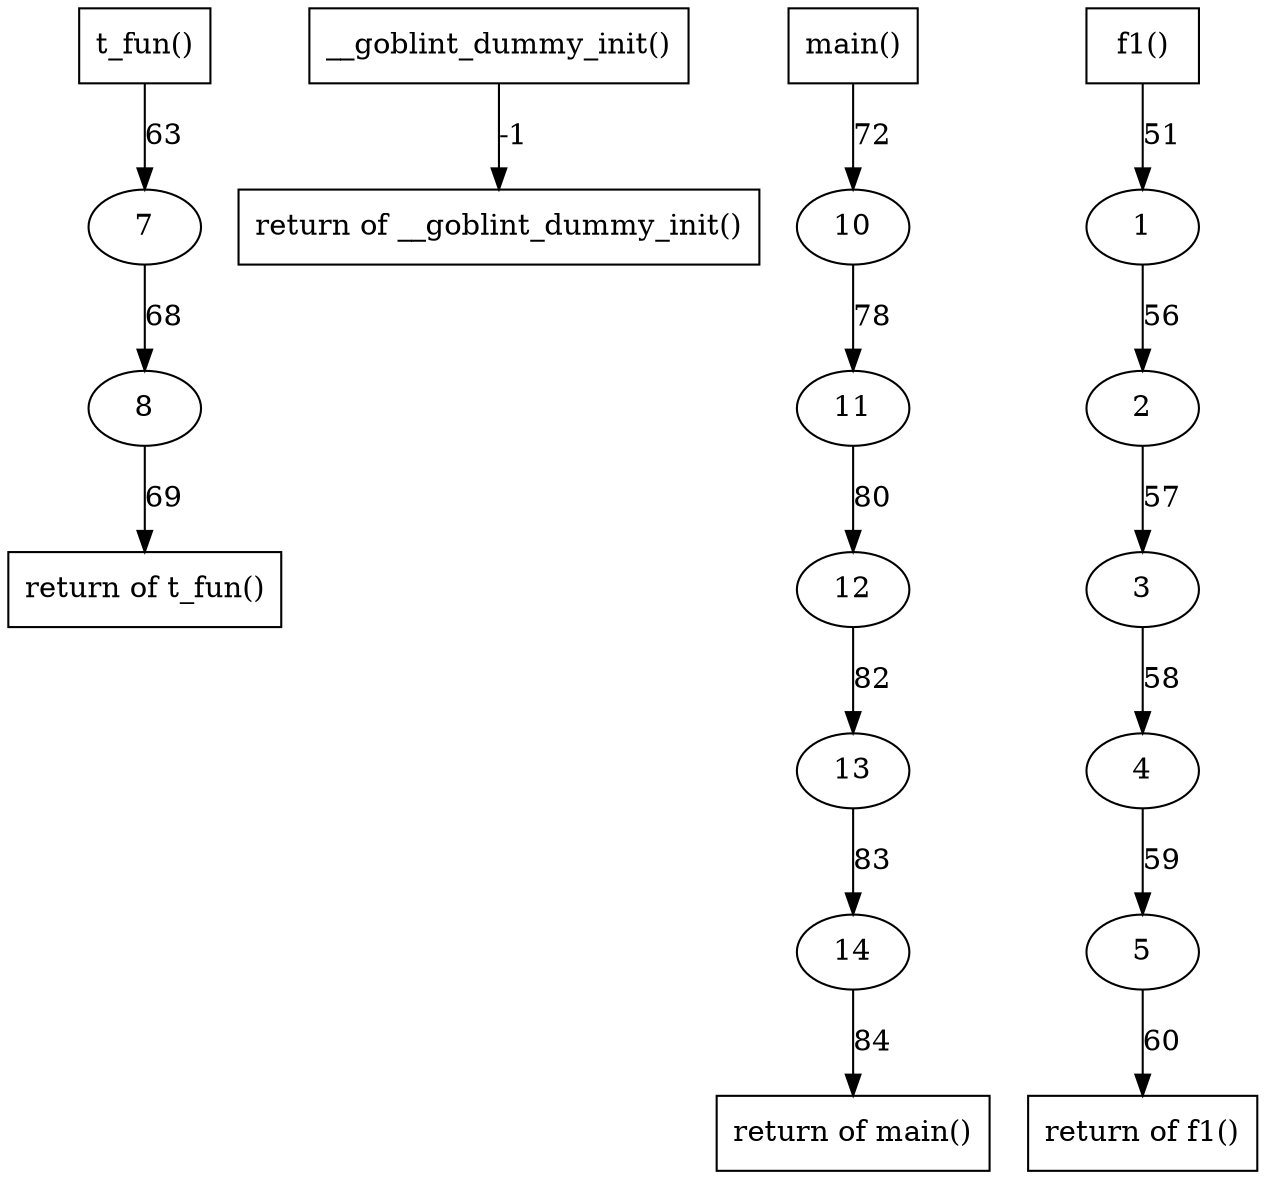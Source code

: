 digraph cfg {
	node [];
	7 -> 8 [label = "68"] ;
	fun3 -> ret3 [label = "-1"] ;
	8 -> ret337 [label = "69"] ;
	13 -> 14 [label = "83"] ;
	4 -> 5 [label = "59"] ;
	1 -> 2 [label = "56"] ;
	10 -> 11 [label = "78"] ;
	11 -> 12 [label = "80"] ;
	3 -> 4 [label = "58"] ;
	2 -> 3 [label = "57"] ;
	12 -> 13 [label = "82"] ;
	fun337 -> 7 [label = "63"] ;
	fun340 -> 10 [label = "72"] ;
	14 -> ret340 [label = "84"] ;
	fun335 -> 1 [label = "51"] ;
	5 -> ret335 [label = "60"] ;
	8 [];
	ret3 [label="return of __goblint_dummy_init()",shape=box];
	ret337 [label="return of t_fun()",shape=box];
	14 [];
	5 [];
	fun340 [label="main()",shape=box];
	2 [];
	11 [];
	12 [];
	4 [];
	3 [];
	13 [];
	fun337 [label="t_fun()",shape=box];
	7 [];
	10 [];
	fun3 [label="__goblint_dummy_init()",shape=box];
	ret340 [label="return of main()",shape=box];
	fun335 [label="f1()",shape=box];
	1 [];
	ret335 [label="return of f1()",shape=box];
}
